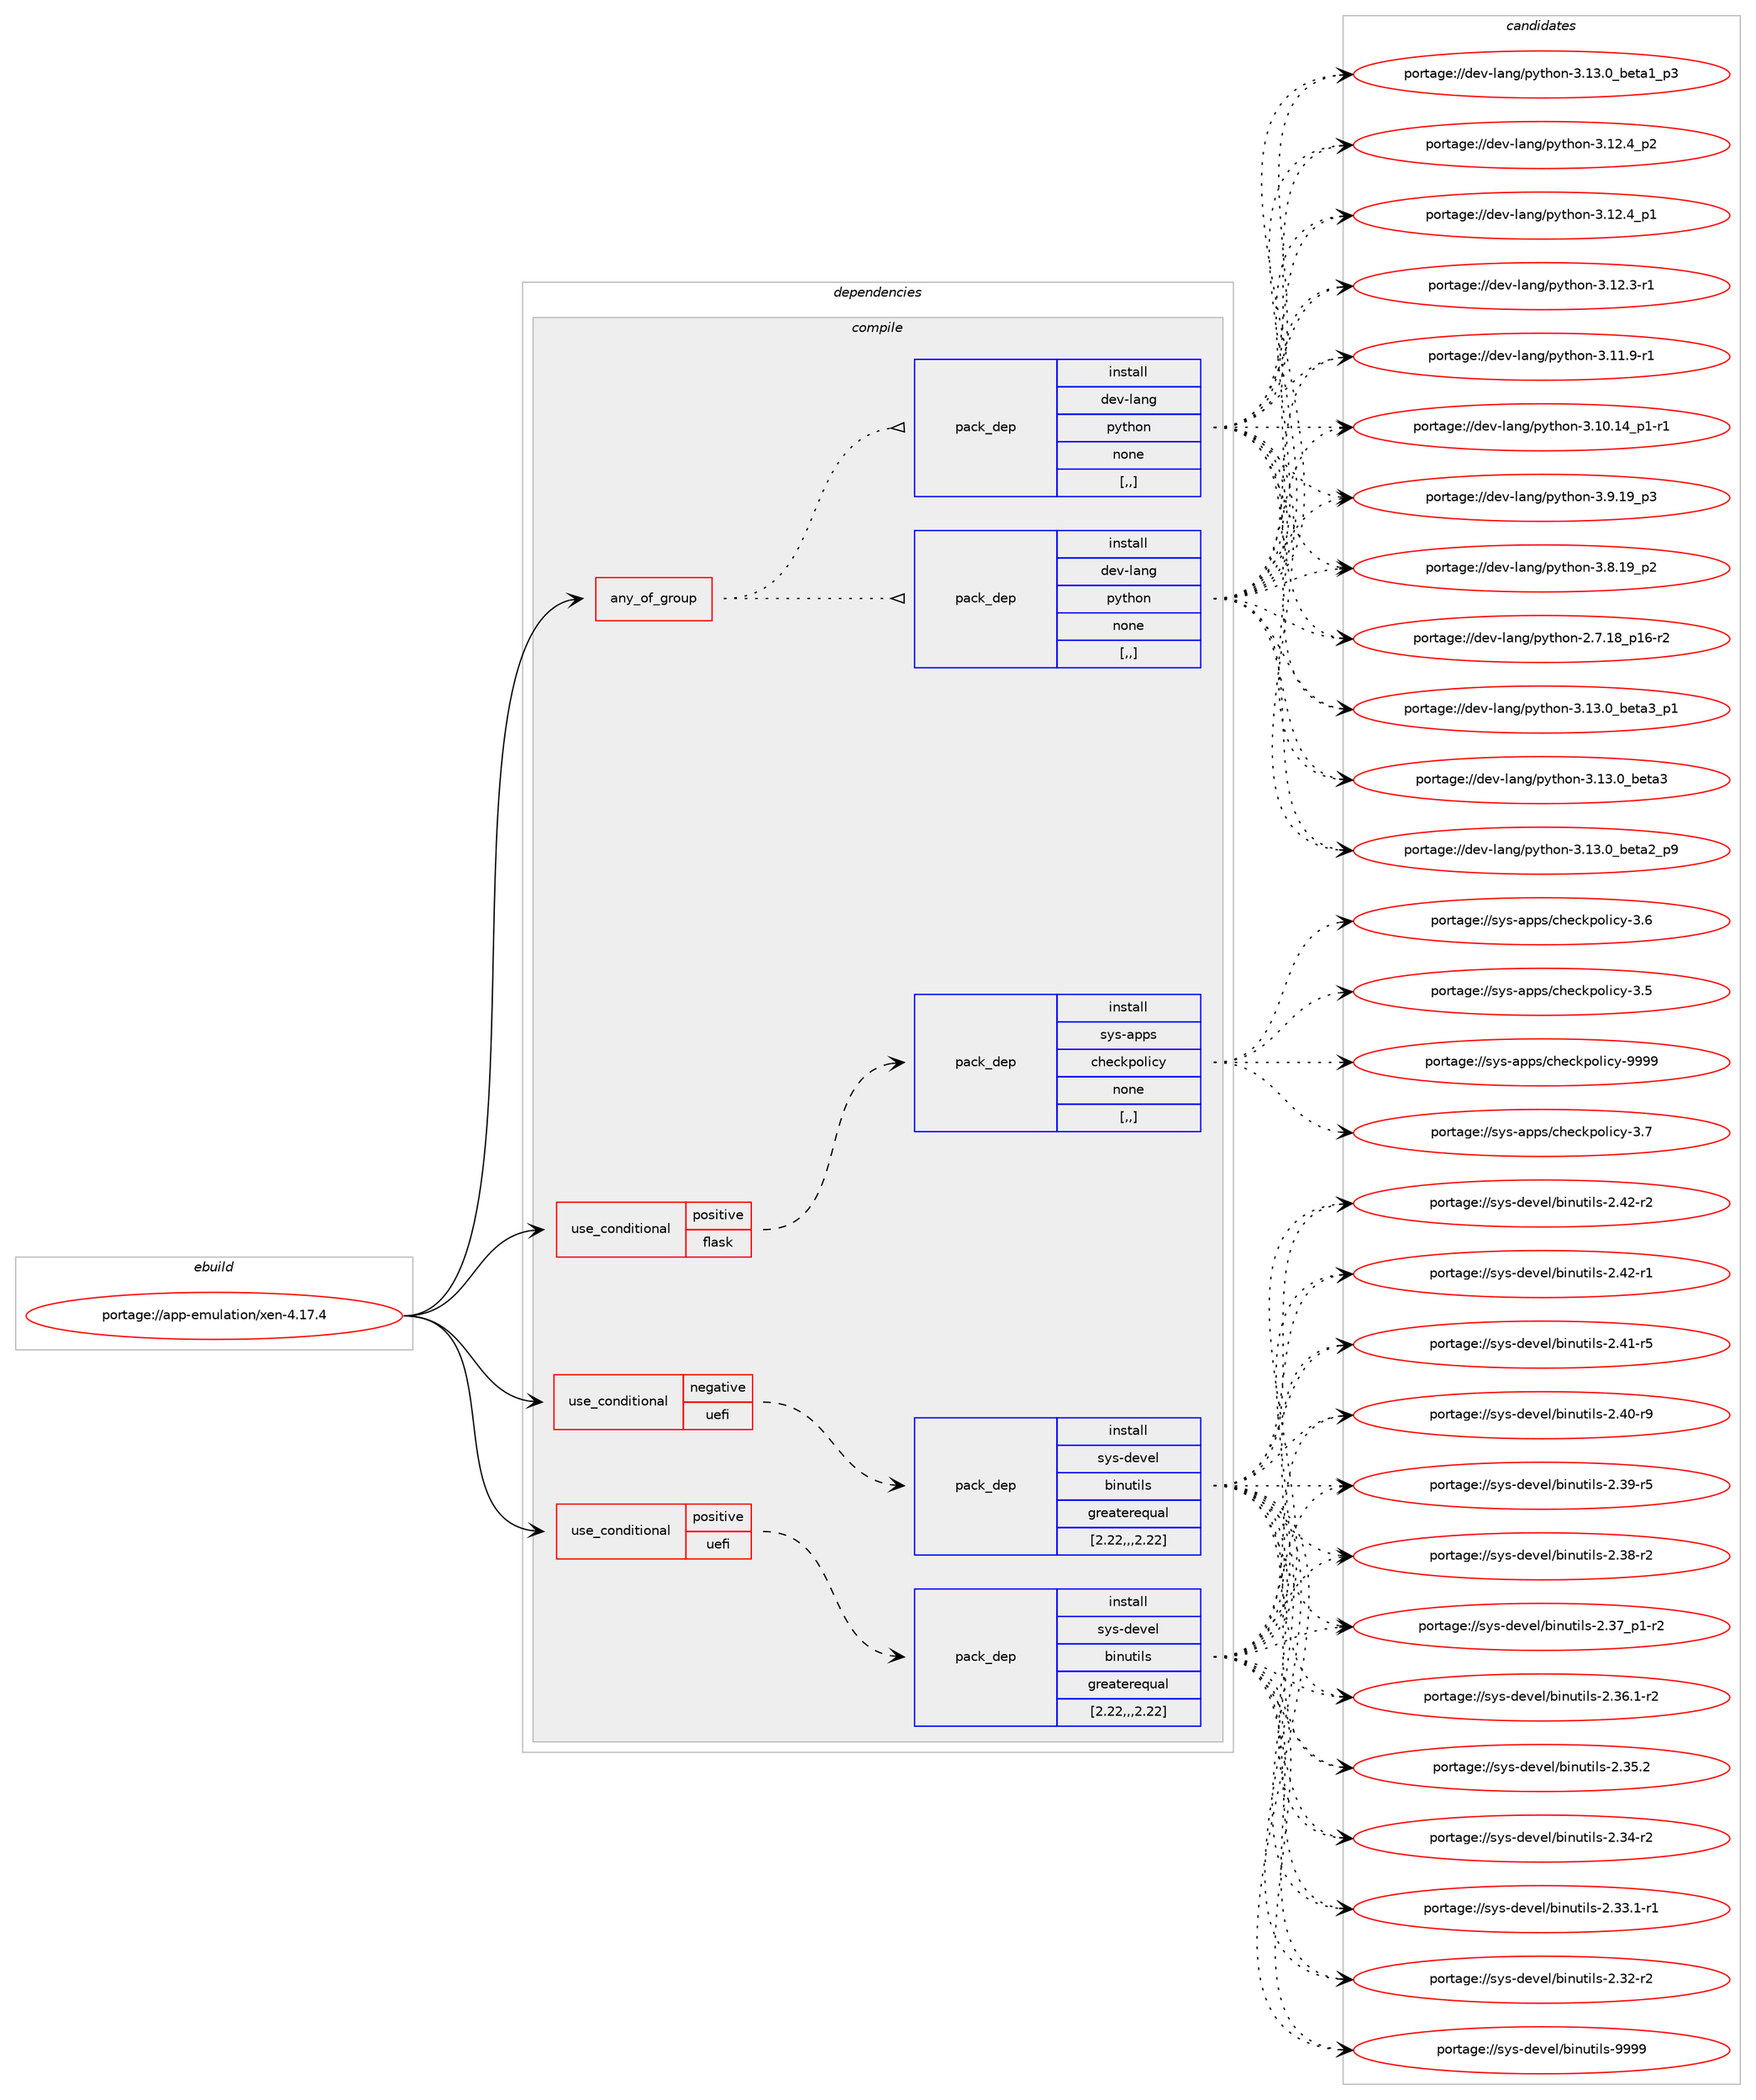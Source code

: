 digraph prolog {

# *************
# Graph options
# *************

newrank=true;
concentrate=true;
compound=true;
graph [rankdir=LR,fontname=Helvetica,fontsize=10,ranksep=1.5];#, ranksep=2.5, nodesep=0.2];
edge  [arrowhead=vee];
node  [fontname=Helvetica,fontsize=10];

# **********
# The ebuild
# **********

subgraph cluster_leftcol {
color=gray;
label=<<i>ebuild</i>>;
id [label="portage://app-emulation/xen-4.17.4", color=red, width=4, href="../app-emulation/xen-4.17.4.svg"];
}

# ****************
# The dependencies
# ****************

subgraph cluster_midcol {
color=gray;
label=<<i>dependencies</i>>;
subgraph cluster_compile {
fillcolor="#eeeeee";
style=filled;
label=<<i>compile</i>>;
subgraph any300 {
dependency35943 [label=<<TABLE BORDER="0" CELLBORDER="1" CELLSPACING="0" CELLPADDING="4"><TR><TD CELLPADDING="10">any_of_group</TD></TR></TABLE>>, shape=none, color=red];subgraph pack24957 {
dependency35944 [label=<<TABLE BORDER="0" CELLBORDER="1" CELLSPACING="0" CELLPADDING="4" WIDTH="220"><TR><TD ROWSPAN="6" CELLPADDING="30">pack_dep</TD></TR><TR><TD WIDTH="110">install</TD></TR><TR><TD>dev-lang</TD></TR><TR><TD>python</TD></TR><TR><TD>none</TD></TR><TR><TD>[,,]</TD></TR></TABLE>>, shape=none, color=blue];
}
dependency35943:e -> dependency35944:w [weight=20,style="dotted",arrowhead="oinv"];
subgraph pack24958 {
dependency35945 [label=<<TABLE BORDER="0" CELLBORDER="1" CELLSPACING="0" CELLPADDING="4" WIDTH="220"><TR><TD ROWSPAN="6" CELLPADDING="30">pack_dep</TD></TR><TR><TD WIDTH="110">install</TD></TR><TR><TD>dev-lang</TD></TR><TR><TD>python</TD></TR><TR><TD>none</TD></TR><TR><TD>[,,]</TD></TR></TABLE>>, shape=none, color=blue];
}
dependency35943:e -> dependency35945:w [weight=20,style="dotted",arrowhead="oinv"];
}
id:e -> dependency35943:w [weight=20,style="solid",arrowhead="vee"];
subgraph cond10627 {
dependency35946 [label=<<TABLE BORDER="0" CELLBORDER="1" CELLSPACING="0" CELLPADDING="4"><TR><TD ROWSPAN="3" CELLPADDING="10">use_conditional</TD></TR><TR><TD>negative</TD></TR><TR><TD>uefi</TD></TR></TABLE>>, shape=none, color=red];
subgraph pack24959 {
dependency35947 [label=<<TABLE BORDER="0" CELLBORDER="1" CELLSPACING="0" CELLPADDING="4" WIDTH="220"><TR><TD ROWSPAN="6" CELLPADDING="30">pack_dep</TD></TR><TR><TD WIDTH="110">install</TD></TR><TR><TD>sys-devel</TD></TR><TR><TD>binutils</TD></TR><TR><TD>greaterequal</TD></TR><TR><TD>[2.22,,,2.22]</TD></TR></TABLE>>, shape=none, color=blue];
}
dependency35946:e -> dependency35947:w [weight=20,style="dashed",arrowhead="vee"];
}
id:e -> dependency35946:w [weight=20,style="solid",arrowhead="vee"];
subgraph cond10628 {
dependency35948 [label=<<TABLE BORDER="0" CELLBORDER="1" CELLSPACING="0" CELLPADDING="4"><TR><TD ROWSPAN="3" CELLPADDING="10">use_conditional</TD></TR><TR><TD>positive</TD></TR><TR><TD>flask</TD></TR></TABLE>>, shape=none, color=red];
subgraph pack24960 {
dependency35949 [label=<<TABLE BORDER="0" CELLBORDER="1" CELLSPACING="0" CELLPADDING="4" WIDTH="220"><TR><TD ROWSPAN="6" CELLPADDING="30">pack_dep</TD></TR><TR><TD WIDTH="110">install</TD></TR><TR><TD>sys-apps</TD></TR><TR><TD>checkpolicy</TD></TR><TR><TD>none</TD></TR><TR><TD>[,,]</TD></TR></TABLE>>, shape=none, color=blue];
}
dependency35948:e -> dependency35949:w [weight=20,style="dashed",arrowhead="vee"];
}
id:e -> dependency35948:w [weight=20,style="solid",arrowhead="vee"];
subgraph cond10629 {
dependency35950 [label=<<TABLE BORDER="0" CELLBORDER="1" CELLSPACING="0" CELLPADDING="4"><TR><TD ROWSPAN="3" CELLPADDING="10">use_conditional</TD></TR><TR><TD>positive</TD></TR><TR><TD>uefi</TD></TR></TABLE>>, shape=none, color=red];
subgraph pack24961 {
dependency35951 [label=<<TABLE BORDER="0" CELLBORDER="1" CELLSPACING="0" CELLPADDING="4" WIDTH="220"><TR><TD ROWSPAN="6" CELLPADDING="30">pack_dep</TD></TR><TR><TD WIDTH="110">install</TD></TR><TR><TD>sys-devel</TD></TR><TR><TD>binutils</TD></TR><TR><TD>greaterequal</TD></TR><TR><TD>[2.22,,,2.22]</TD></TR></TABLE>>, shape=none, color=blue];
}
dependency35950:e -> dependency35951:w [weight=20,style="dashed",arrowhead="vee"];
}
id:e -> dependency35950:w [weight=20,style="solid",arrowhead="vee"];
}
subgraph cluster_compileandrun {
fillcolor="#eeeeee";
style=filled;
label=<<i>compile and run</i>>;
}
subgraph cluster_run {
fillcolor="#eeeeee";
style=filled;
label=<<i>run</i>>;
}
}

# **************
# The candidates
# **************

subgraph cluster_choices {
rank=same;
color=gray;
label=<<i>candidates</i>>;

subgraph choice24957 {
color=black;
nodesep=1;
choice10010111845108971101034711212111610411111045514649514648959810111697519511249 [label="portage://dev-lang/python-3.13.0_beta3_p1", color=red, width=4,href="../dev-lang/python-3.13.0_beta3_p1.svg"];
choice1001011184510897110103471121211161041111104551464951464895981011169751 [label="portage://dev-lang/python-3.13.0_beta3", color=red, width=4,href="../dev-lang/python-3.13.0_beta3.svg"];
choice10010111845108971101034711212111610411111045514649514648959810111697509511257 [label="portage://dev-lang/python-3.13.0_beta2_p9", color=red, width=4,href="../dev-lang/python-3.13.0_beta2_p9.svg"];
choice10010111845108971101034711212111610411111045514649514648959810111697499511251 [label="portage://dev-lang/python-3.13.0_beta1_p3", color=red, width=4,href="../dev-lang/python-3.13.0_beta1_p3.svg"];
choice100101118451089711010347112121116104111110455146495046529511250 [label="portage://dev-lang/python-3.12.4_p2", color=red, width=4,href="../dev-lang/python-3.12.4_p2.svg"];
choice100101118451089711010347112121116104111110455146495046529511249 [label="portage://dev-lang/python-3.12.4_p1", color=red, width=4,href="../dev-lang/python-3.12.4_p1.svg"];
choice100101118451089711010347112121116104111110455146495046514511449 [label="portage://dev-lang/python-3.12.3-r1", color=red, width=4,href="../dev-lang/python-3.12.3-r1.svg"];
choice100101118451089711010347112121116104111110455146494946574511449 [label="portage://dev-lang/python-3.11.9-r1", color=red, width=4,href="../dev-lang/python-3.11.9-r1.svg"];
choice100101118451089711010347112121116104111110455146494846495295112494511449 [label="portage://dev-lang/python-3.10.14_p1-r1", color=red, width=4,href="../dev-lang/python-3.10.14_p1-r1.svg"];
choice100101118451089711010347112121116104111110455146574649579511251 [label="portage://dev-lang/python-3.9.19_p3", color=red, width=4,href="../dev-lang/python-3.9.19_p3.svg"];
choice100101118451089711010347112121116104111110455146564649579511250 [label="portage://dev-lang/python-3.8.19_p2", color=red, width=4,href="../dev-lang/python-3.8.19_p2.svg"];
choice100101118451089711010347112121116104111110455046554649569511249544511450 [label="portage://dev-lang/python-2.7.18_p16-r2", color=red, width=4,href="../dev-lang/python-2.7.18_p16-r2.svg"];
dependency35944:e -> choice10010111845108971101034711212111610411111045514649514648959810111697519511249:w [style=dotted,weight="100"];
dependency35944:e -> choice1001011184510897110103471121211161041111104551464951464895981011169751:w [style=dotted,weight="100"];
dependency35944:e -> choice10010111845108971101034711212111610411111045514649514648959810111697509511257:w [style=dotted,weight="100"];
dependency35944:e -> choice10010111845108971101034711212111610411111045514649514648959810111697499511251:w [style=dotted,weight="100"];
dependency35944:e -> choice100101118451089711010347112121116104111110455146495046529511250:w [style=dotted,weight="100"];
dependency35944:e -> choice100101118451089711010347112121116104111110455146495046529511249:w [style=dotted,weight="100"];
dependency35944:e -> choice100101118451089711010347112121116104111110455146495046514511449:w [style=dotted,weight="100"];
dependency35944:e -> choice100101118451089711010347112121116104111110455146494946574511449:w [style=dotted,weight="100"];
dependency35944:e -> choice100101118451089711010347112121116104111110455146494846495295112494511449:w [style=dotted,weight="100"];
dependency35944:e -> choice100101118451089711010347112121116104111110455146574649579511251:w [style=dotted,weight="100"];
dependency35944:e -> choice100101118451089711010347112121116104111110455146564649579511250:w [style=dotted,weight="100"];
dependency35944:e -> choice100101118451089711010347112121116104111110455046554649569511249544511450:w [style=dotted,weight="100"];
}
subgraph choice24958 {
color=black;
nodesep=1;
choice10010111845108971101034711212111610411111045514649514648959810111697519511249 [label="portage://dev-lang/python-3.13.0_beta3_p1", color=red, width=4,href="../dev-lang/python-3.13.0_beta3_p1.svg"];
choice1001011184510897110103471121211161041111104551464951464895981011169751 [label="portage://dev-lang/python-3.13.0_beta3", color=red, width=4,href="../dev-lang/python-3.13.0_beta3.svg"];
choice10010111845108971101034711212111610411111045514649514648959810111697509511257 [label="portage://dev-lang/python-3.13.0_beta2_p9", color=red, width=4,href="../dev-lang/python-3.13.0_beta2_p9.svg"];
choice10010111845108971101034711212111610411111045514649514648959810111697499511251 [label="portage://dev-lang/python-3.13.0_beta1_p3", color=red, width=4,href="../dev-lang/python-3.13.0_beta1_p3.svg"];
choice100101118451089711010347112121116104111110455146495046529511250 [label="portage://dev-lang/python-3.12.4_p2", color=red, width=4,href="../dev-lang/python-3.12.4_p2.svg"];
choice100101118451089711010347112121116104111110455146495046529511249 [label="portage://dev-lang/python-3.12.4_p1", color=red, width=4,href="../dev-lang/python-3.12.4_p1.svg"];
choice100101118451089711010347112121116104111110455146495046514511449 [label="portage://dev-lang/python-3.12.3-r1", color=red, width=4,href="../dev-lang/python-3.12.3-r1.svg"];
choice100101118451089711010347112121116104111110455146494946574511449 [label="portage://dev-lang/python-3.11.9-r1", color=red, width=4,href="../dev-lang/python-3.11.9-r1.svg"];
choice100101118451089711010347112121116104111110455146494846495295112494511449 [label="portage://dev-lang/python-3.10.14_p1-r1", color=red, width=4,href="../dev-lang/python-3.10.14_p1-r1.svg"];
choice100101118451089711010347112121116104111110455146574649579511251 [label="portage://dev-lang/python-3.9.19_p3", color=red, width=4,href="../dev-lang/python-3.9.19_p3.svg"];
choice100101118451089711010347112121116104111110455146564649579511250 [label="portage://dev-lang/python-3.8.19_p2", color=red, width=4,href="../dev-lang/python-3.8.19_p2.svg"];
choice100101118451089711010347112121116104111110455046554649569511249544511450 [label="portage://dev-lang/python-2.7.18_p16-r2", color=red, width=4,href="../dev-lang/python-2.7.18_p16-r2.svg"];
dependency35945:e -> choice10010111845108971101034711212111610411111045514649514648959810111697519511249:w [style=dotted,weight="100"];
dependency35945:e -> choice1001011184510897110103471121211161041111104551464951464895981011169751:w [style=dotted,weight="100"];
dependency35945:e -> choice10010111845108971101034711212111610411111045514649514648959810111697509511257:w [style=dotted,weight="100"];
dependency35945:e -> choice10010111845108971101034711212111610411111045514649514648959810111697499511251:w [style=dotted,weight="100"];
dependency35945:e -> choice100101118451089711010347112121116104111110455146495046529511250:w [style=dotted,weight="100"];
dependency35945:e -> choice100101118451089711010347112121116104111110455146495046529511249:w [style=dotted,weight="100"];
dependency35945:e -> choice100101118451089711010347112121116104111110455146495046514511449:w [style=dotted,weight="100"];
dependency35945:e -> choice100101118451089711010347112121116104111110455146494946574511449:w [style=dotted,weight="100"];
dependency35945:e -> choice100101118451089711010347112121116104111110455146494846495295112494511449:w [style=dotted,weight="100"];
dependency35945:e -> choice100101118451089711010347112121116104111110455146574649579511251:w [style=dotted,weight="100"];
dependency35945:e -> choice100101118451089711010347112121116104111110455146564649579511250:w [style=dotted,weight="100"];
dependency35945:e -> choice100101118451089711010347112121116104111110455046554649569511249544511450:w [style=dotted,weight="100"];
}
subgraph choice24959 {
color=black;
nodesep=1;
choice1151211154510010111810110847981051101171161051081154557575757 [label="portage://sys-devel/binutils-9999", color=red, width=4,href="../sys-devel/binutils-9999.svg"];
choice11512111545100101118101108479810511011711610510811545504652504511450 [label="portage://sys-devel/binutils-2.42-r2", color=red, width=4,href="../sys-devel/binutils-2.42-r2.svg"];
choice11512111545100101118101108479810511011711610510811545504652504511449 [label="portage://sys-devel/binutils-2.42-r1", color=red, width=4,href="../sys-devel/binutils-2.42-r1.svg"];
choice11512111545100101118101108479810511011711610510811545504652494511453 [label="portage://sys-devel/binutils-2.41-r5", color=red, width=4,href="../sys-devel/binutils-2.41-r5.svg"];
choice11512111545100101118101108479810511011711610510811545504652484511457 [label="portage://sys-devel/binutils-2.40-r9", color=red, width=4,href="../sys-devel/binutils-2.40-r9.svg"];
choice11512111545100101118101108479810511011711610510811545504651574511453 [label="portage://sys-devel/binutils-2.39-r5", color=red, width=4,href="../sys-devel/binutils-2.39-r5.svg"];
choice11512111545100101118101108479810511011711610510811545504651564511450 [label="portage://sys-devel/binutils-2.38-r2", color=red, width=4,href="../sys-devel/binutils-2.38-r2.svg"];
choice115121115451001011181011084798105110117116105108115455046515595112494511450 [label="portage://sys-devel/binutils-2.37_p1-r2", color=red, width=4,href="../sys-devel/binutils-2.37_p1-r2.svg"];
choice115121115451001011181011084798105110117116105108115455046515446494511450 [label="portage://sys-devel/binutils-2.36.1-r2", color=red, width=4,href="../sys-devel/binutils-2.36.1-r2.svg"];
choice11512111545100101118101108479810511011711610510811545504651534650 [label="portage://sys-devel/binutils-2.35.2", color=red, width=4,href="../sys-devel/binutils-2.35.2.svg"];
choice11512111545100101118101108479810511011711610510811545504651524511450 [label="portage://sys-devel/binutils-2.34-r2", color=red, width=4,href="../sys-devel/binutils-2.34-r2.svg"];
choice115121115451001011181011084798105110117116105108115455046515146494511449 [label="portage://sys-devel/binutils-2.33.1-r1", color=red, width=4,href="../sys-devel/binutils-2.33.1-r1.svg"];
choice11512111545100101118101108479810511011711610510811545504651504511450 [label="portage://sys-devel/binutils-2.32-r2", color=red, width=4,href="../sys-devel/binutils-2.32-r2.svg"];
dependency35947:e -> choice1151211154510010111810110847981051101171161051081154557575757:w [style=dotted,weight="100"];
dependency35947:e -> choice11512111545100101118101108479810511011711610510811545504652504511450:w [style=dotted,weight="100"];
dependency35947:e -> choice11512111545100101118101108479810511011711610510811545504652504511449:w [style=dotted,weight="100"];
dependency35947:e -> choice11512111545100101118101108479810511011711610510811545504652494511453:w [style=dotted,weight="100"];
dependency35947:e -> choice11512111545100101118101108479810511011711610510811545504652484511457:w [style=dotted,weight="100"];
dependency35947:e -> choice11512111545100101118101108479810511011711610510811545504651574511453:w [style=dotted,weight="100"];
dependency35947:e -> choice11512111545100101118101108479810511011711610510811545504651564511450:w [style=dotted,weight="100"];
dependency35947:e -> choice115121115451001011181011084798105110117116105108115455046515595112494511450:w [style=dotted,weight="100"];
dependency35947:e -> choice115121115451001011181011084798105110117116105108115455046515446494511450:w [style=dotted,weight="100"];
dependency35947:e -> choice11512111545100101118101108479810511011711610510811545504651534650:w [style=dotted,weight="100"];
dependency35947:e -> choice11512111545100101118101108479810511011711610510811545504651524511450:w [style=dotted,weight="100"];
dependency35947:e -> choice115121115451001011181011084798105110117116105108115455046515146494511449:w [style=dotted,weight="100"];
dependency35947:e -> choice11512111545100101118101108479810511011711610510811545504651504511450:w [style=dotted,weight="100"];
}
subgraph choice24960 {
color=black;
nodesep=1;
choice1151211154597112112115479910410199107112111108105991214557575757 [label="portage://sys-apps/checkpolicy-9999", color=red, width=4,href="../sys-apps/checkpolicy-9999.svg"];
choice11512111545971121121154799104101991071121111081059912145514655 [label="portage://sys-apps/checkpolicy-3.7", color=red, width=4,href="../sys-apps/checkpolicy-3.7.svg"];
choice11512111545971121121154799104101991071121111081059912145514654 [label="portage://sys-apps/checkpolicy-3.6", color=red, width=4,href="../sys-apps/checkpolicy-3.6.svg"];
choice11512111545971121121154799104101991071121111081059912145514653 [label="portage://sys-apps/checkpolicy-3.5", color=red, width=4,href="../sys-apps/checkpolicy-3.5.svg"];
dependency35949:e -> choice1151211154597112112115479910410199107112111108105991214557575757:w [style=dotted,weight="100"];
dependency35949:e -> choice11512111545971121121154799104101991071121111081059912145514655:w [style=dotted,weight="100"];
dependency35949:e -> choice11512111545971121121154799104101991071121111081059912145514654:w [style=dotted,weight="100"];
dependency35949:e -> choice11512111545971121121154799104101991071121111081059912145514653:w [style=dotted,weight="100"];
}
subgraph choice24961 {
color=black;
nodesep=1;
choice1151211154510010111810110847981051101171161051081154557575757 [label="portage://sys-devel/binutils-9999", color=red, width=4,href="../sys-devel/binutils-9999.svg"];
choice11512111545100101118101108479810511011711610510811545504652504511450 [label="portage://sys-devel/binutils-2.42-r2", color=red, width=4,href="../sys-devel/binutils-2.42-r2.svg"];
choice11512111545100101118101108479810511011711610510811545504652504511449 [label="portage://sys-devel/binutils-2.42-r1", color=red, width=4,href="../sys-devel/binutils-2.42-r1.svg"];
choice11512111545100101118101108479810511011711610510811545504652494511453 [label="portage://sys-devel/binutils-2.41-r5", color=red, width=4,href="../sys-devel/binutils-2.41-r5.svg"];
choice11512111545100101118101108479810511011711610510811545504652484511457 [label="portage://sys-devel/binutils-2.40-r9", color=red, width=4,href="../sys-devel/binutils-2.40-r9.svg"];
choice11512111545100101118101108479810511011711610510811545504651574511453 [label="portage://sys-devel/binutils-2.39-r5", color=red, width=4,href="../sys-devel/binutils-2.39-r5.svg"];
choice11512111545100101118101108479810511011711610510811545504651564511450 [label="portage://sys-devel/binutils-2.38-r2", color=red, width=4,href="../sys-devel/binutils-2.38-r2.svg"];
choice115121115451001011181011084798105110117116105108115455046515595112494511450 [label="portage://sys-devel/binutils-2.37_p1-r2", color=red, width=4,href="../sys-devel/binutils-2.37_p1-r2.svg"];
choice115121115451001011181011084798105110117116105108115455046515446494511450 [label="portage://sys-devel/binutils-2.36.1-r2", color=red, width=4,href="../sys-devel/binutils-2.36.1-r2.svg"];
choice11512111545100101118101108479810511011711610510811545504651534650 [label="portage://sys-devel/binutils-2.35.2", color=red, width=4,href="../sys-devel/binutils-2.35.2.svg"];
choice11512111545100101118101108479810511011711610510811545504651524511450 [label="portage://sys-devel/binutils-2.34-r2", color=red, width=4,href="../sys-devel/binutils-2.34-r2.svg"];
choice115121115451001011181011084798105110117116105108115455046515146494511449 [label="portage://sys-devel/binutils-2.33.1-r1", color=red, width=4,href="../sys-devel/binutils-2.33.1-r1.svg"];
choice11512111545100101118101108479810511011711610510811545504651504511450 [label="portage://sys-devel/binutils-2.32-r2", color=red, width=4,href="../sys-devel/binutils-2.32-r2.svg"];
dependency35951:e -> choice1151211154510010111810110847981051101171161051081154557575757:w [style=dotted,weight="100"];
dependency35951:e -> choice11512111545100101118101108479810511011711610510811545504652504511450:w [style=dotted,weight="100"];
dependency35951:e -> choice11512111545100101118101108479810511011711610510811545504652504511449:w [style=dotted,weight="100"];
dependency35951:e -> choice11512111545100101118101108479810511011711610510811545504652494511453:w [style=dotted,weight="100"];
dependency35951:e -> choice11512111545100101118101108479810511011711610510811545504652484511457:w [style=dotted,weight="100"];
dependency35951:e -> choice11512111545100101118101108479810511011711610510811545504651574511453:w [style=dotted,weight="100"];
dependency35951:e -> choice11512111545100101118101108479810511011711610510811545504651564511450:w [style=dotted,weight="100"];
dependency35951:e -> choice115121115451001011181011084798105110117116105108115455046515595112494511450:w [style=dotted,weight="100"];
dependency35951:e -> choice115121115451001011181011084798105110117116105108115455046515446494511450:w [style=dotted,weight="100"];
dependency35951:e -> choice11512111545100101118101108479810511011711610510811545504651534650:w [style=dotted,weight="100"];
dependency35951:e -> choice11512111545100101118101108479810511011711610510811545504651524511450:w [style=dotted,weight="100"];
dependency35951:e -> choice115121115451001011181011084798105110117116105108115455046515146494511449:w [style=dotted,weight="100"];
dependency35951:e -> choice11512111545100101118101108479810511011711610510811545504651504511450:w [style=dotted,weight="100"];
}
}

}

